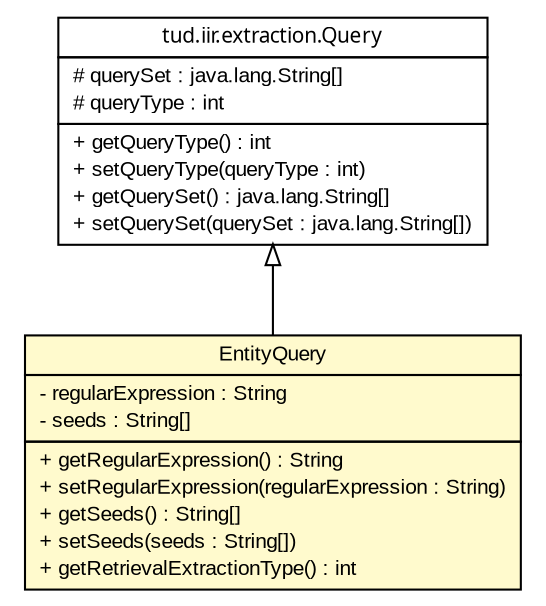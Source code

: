 #!/usr/local/bin/dot
#
# Class diagram 
# Generated by UMLGraph version 5.2 (http://www.umlgraph.org/)
#

digraph G {
	edge [fontname="arial",fontsize=10,labelfontname="arial",labelfontsize=10];
	node [fontname="arial",fontsize=10,shape=plaintext];
	nodesep=0.25;
	ranksep=0.5;
	// tud.iir.extraction.Query
	c24850 [label=<<table title="tud.iir.extraction.Query" border="0" cellborder="1" cellspacing="0" cellpadding="2" port="p" href="../Query.html">
		<tr><td><table border="0" cellspacing="0" cellpadding="1">
<tr><td align="center" balign="center"><font face="ariali"> tud.iir.extraction.Query </font></td></tr>
		</table></td></tr>
		<tr><td><table border="0" cellspacing="0" cellpadding="1">
<tr><td align="left" balign="left"> # querySet : java.lang.String[] </td></tr>
<tr><td align="left" balign="left"> # queryType : int </td></tr>
		</table></td></tr>
		<tr><td><table border="0" cellspacing="0" cellpadding="1">
<tr><td align="left" balign="left"> + getQueryType() : int </td></tr>
<tr><td align="left" balign="left"> + setQueryType(queryType : int) </td></tr>
<tr><td align="left" balign="left"> + getQuerySet() : java.lang.String[] </td></tr>
<tr><td align="left" balign="left"> + setQuerySet(querySet : java.lang.String[]) </td></tr>
		</table></td></tr>
		</table>>, fontname="arial", fontcolor="black", fontsize=10.0];
	// tud.iir.extraction.entity.EntityQuery
	c24870 [label=<<table title="tud.iir.extraction.entity.EntityQuery" border="0" cellborder="1" cellspacing="0" cellpadding="2" port="p" bgcolor="lemonChiffon" href="./EntityQuery.html">
		<tr><td><table border="0" cellspacing="0" cellpadding="1">
<tr><td align="center" balign="center"> EntityQuery </td></tr>
		</table></td></tr>
		<tr><td><table border="0" cellspacing="0" cellpadding="1">
<tr><td align="left" balign="left"> - regularExpression : String </td></tr>
<tr><td align="left" balign="left"> - seeds : String[] </td></tr>
		</table></td></tr>
		<tr><td><table border="0" cellspacing="0" cellpadding="1">
<tr><td align="left" balign="left"> + getRegularExpression() : String </td></tr>
<tr><td align="left" balign="left"> + setRegularExpression(regularExpression : String) </td></tr>
<tr><td align="left" balign="left"> + getSeeds() : String[] </td></tr>
<tr><td align="left" balign="left"> + setSeeds(seeds : String[]) </td></tr>
<tr><td align="left" balign="left"> + getRetrievalExtractionType() : int </td></tr>
		</table></td></tr>
		</table>>, fontname="arial", fontcolor="black", fontsize=10.0];
	//tud.iir.extraction.entity.EntityQuery extends tud.iir.extraction.Query
	c24850:p -> c24870:p [dir=back,arrowtail=empty];
}

